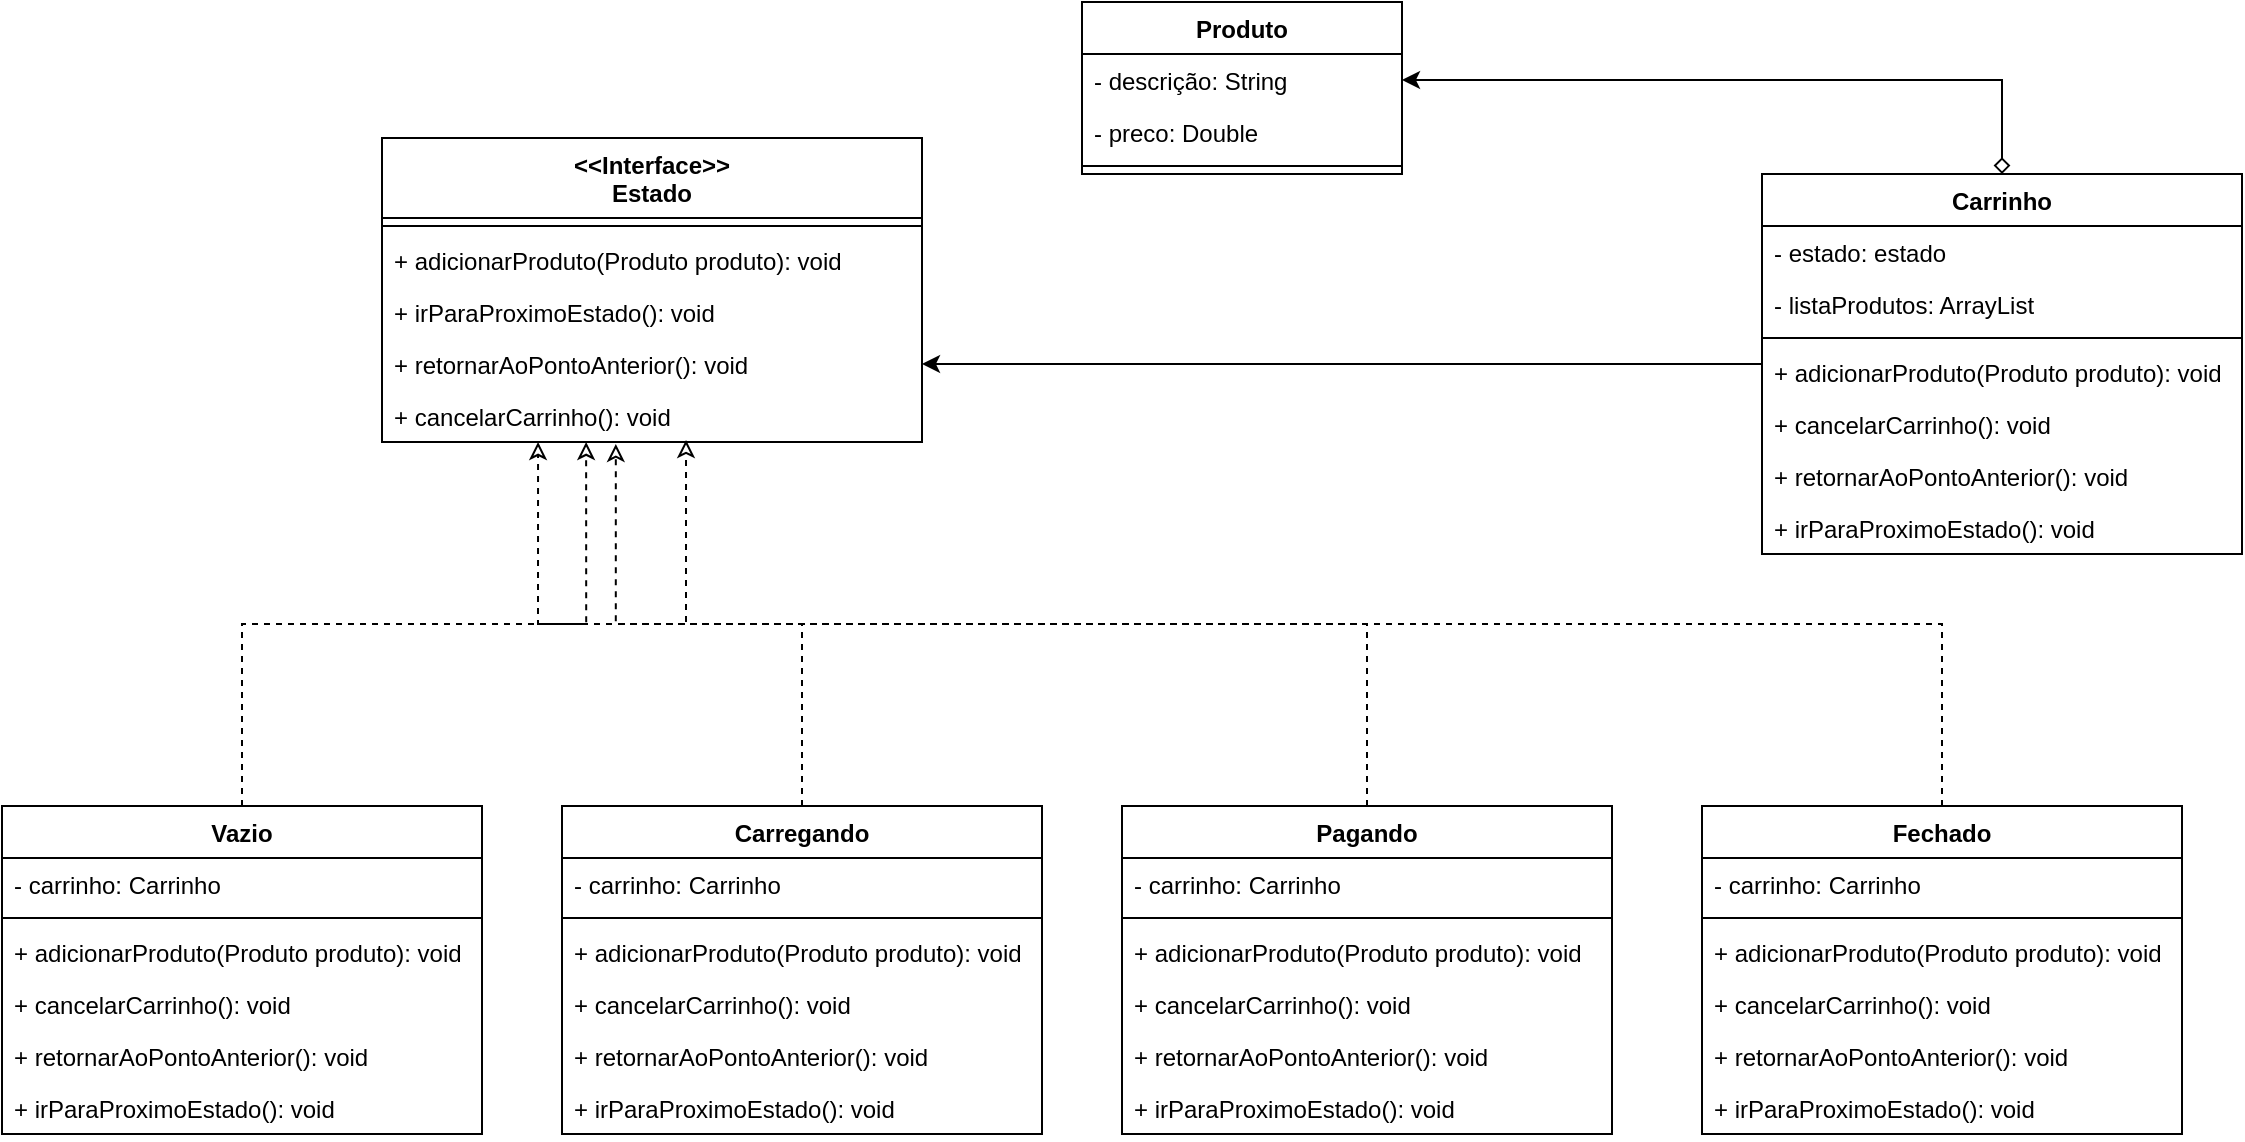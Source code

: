 <mxfile version="15.2.9" type="github">
  <diagram id="KnKrZHBrrZRrQnKBVpzU" name="Page-1">
    <mxGraphModel dx="1346" dy="580" grid="1" gridSize="10" guides="1" tooltips="1" connect="1" arrows="1" fold="1" page="1" pageScale="1" pageWidth="1169" pageHeight="827" math="0" shadow="0">
      <root>
        <mxCell id="0" />
        <mxCell id="1" parent="0" />
        <mxCell id="2u56ysRC2PjjCJJlLcjJ-60" style="edgeStyle=orthogonalEdgeStyle;rounded=0;orthogonalLoop=1;jettySize=auto;html=1;entryX=1;entryY=0.5;entryDx=0;entryDy=0;startArrow=diamond;startFill=0;" edge="1" parent="1" source="2u56ysRC2PjjCJJlLcjJ-5" target="2u56ysRC2PjjCJJlLcjJ-56">
          <mxGeometry relative="1" as="geometry" />
        </mxCell>
        <mxCell id="2u56ysRC2PjjCJJlLcjJ-61" style="edgeStyle=orthogonalEdgeStyle;rounded=0;orthogonalLoop=1;jettySize=auto;html=1;entryX=1;entryY=0.5;entryDx=0;entryDy=0;" edge="1" parent="1" source="2u56ysRC2PjjCJJlLcjJ-5" target="2u56ysRC2PjjCJJlLcjJ-18">
          <mxGeometry relative="1" as="geometry" />
        </mxCell>
        <mxCell id="2u56ysRC2PjjCJJlLcjJ-5" value="Carrinho" style="swimlane;fontStyle=1;align=center;verticalAlign=top;childLayout=stackLayout;horizontal=1;startSize=26;horizontalStack=0;resizeParent=1;resizeParentMax=0;resizeLast=0;collapsible=1;marginBottom=0;" vertex="1" parent="1">
          <mxGeometry x="1000" y="98" width="240" height="190" as="geometry" />
        </mxCell>
        <mxCell id="2u56ysRC2PjjCJJlLcjJ-6" value="- estado: estado" style="text;strokeColor=none;fillColor=none;align=left;verticalAlign=top;spacingLeft=4;spacingRight=4;overflow=hidden;rotatable=0;points=[[0,0.5],[1,0.5]];portConstraint=eastwest;" vertex="1" parent="2u56ysRC2PjjCJJlLcjJ-5">
          <mxGeometry y="26" width="240" height="26" as="geometry" />
        </mxCell>
        <mxCell id="2u56ysRC2PjjCJJlLcjJ-2" value="- listaProdutos: ArrayList" style="text;strokeColor=none;fillColor=none;align=left;verticalAlign=top;spacingLeft=4;spacingRight=4;overflow=hidden;rotatable=0;points=[[0,0.5],[1,0.5]];portConstraint=eastwest;" vertex="1" parent="2u56ysRC2PjjCJJlLcjJ-5">
          <mxGeometry y="52" width="240" height="26" as="geometry" />
        </mxCell>
        <mxCell id="2u56ysRC2PjjCJJlLcjJ-7" value="" style="line;strokeWidth=1;fillColor=none;align=left;verticalAlign=middle;spacingTop=-1;spacingLeft=3;spacingRight=3;rotatable=0;labelPosition=right;points=[];portConstraint=eastwest;" vertex="1" parent="2u56ysRC2PjjCJJlLcjJ-5">
          <mxGeometry y="78" width="240" height="8" as="geometry" />
        </mxCell>
        <mxCell id="2u56ysRC2PjjCJJlLcjJ-8" value="+ adicionarProduto(Produto produto): void" style="text;strokeColor=none;fillColor=none;align=left;verticalAlign=top;spacingLeft=4;spacingRight=4;overflow=hidden;rotatable=0;points=[[0,0.5],[1,0.5]];portConstraint=eastwest;" vertex="1" parent="2u56ysRC2PjjCJJlLcjJ-5">
          <mxGeometry y="86" width="240" height="26" as="geometry" />
        </mxCell>
        <mxCell id="2u56ysRC2PjjCJJlLcjJ-9" value="+ cancelarCarrinho(): void" style="text;strokeColor=none;fillColor=none;align=left;verticalAlign=top;spacingLeft=4;spacingRight=4;overflow=hidden;rotatable=0;points=[[0,0.5],[1,0.5]];portConstraint=eastwest;" vertex="1" parent="2u56ysRC2PjjCJJlLcjJ-5">
          <mxGeometry y="112" width="240" height="26" as="geometry" />
        </mxCell>
        <mxCell id="2u56ysRC2PjjCJJlLcjJ-10" value="+ retornarAoPontoAnterior(): void" style="text;strokeColor=none;fillColor=none;align=left;verticalAlign=top;spacingLeft=4;spacingRight=4;overflow=hidden;rotatable=0;points=[[0,0.5],[1,0.5]];portConstraint=eastwest;" vertex="1" parent="2u56ysRC2PjjCJJlLcjJ-5">
          <mxGeometry y="138" width="240" height="26" as="geometry" />
        </mxCell>
        <mxCell id="2u56ysRC2PjjCJJlLcjJ-11" value="+ irParaProximoEstado(): void" style="text;strokeColor=none;fillColor=none;align=left;verticalAlign=top;spacingLeft=4;spacingRight=4;overflow=hidden;rotatable=0;points=[[0,0.5],[1,0.5]];portConstraint=eastwest;" vertex="1" parent="2u56ysRC2PjjCJJlLcjJ-5">
          <mxGeometry y="164" width="240" height="26" as="geometry" />
        </mxCell>
        <mxCell id="2u56ysRC2PjjCJJlLcjJ-12" value="&lt;&lt;Interface&gt;&gt;&#xa;Estado" style="swimlane;fontStyle=1;align=center;verticalAlign=top;childLayout=stackLayout;horizontal=1;startSize=40;horizontalStack=0;resizeParent=1;resizeParentMax=0;resizeLast=0;collapsible=1;marginBottom=0;" vertex="1" parent="1">
          <mxGeometry x="310" y="80" width="270" height="152" as="geometry" />
        </mxCell>
        <mxCell id="2u56ysRC2PjjCJJlLcjJ-14" value="" style="line;strokeWidth=1;fillColor=none;align=left;verticalAlign=middle;spacingTop=-1;spacingLeft=3;spacingRight=3;rotatable=0;labelPosition=right;points=[];portConstraint=eastwest;" vertex="1" parent="2u56ysRC2PjjCJJlLcjJ-12">
          <mxGeometry y="40" width="270" height="8" as="geometry" />
        </mxCell>
        <mxCell id="2u56ysRC2PjjCJJlLcjJ-16" value="+ adicionarProduto(Produto produto): void" style="text;strokeColor=none;fillColor=none;align=left;verticalAlign=top;spacingLeft=4;spacingRight=4;overflow=hidden;rotatable=0;points=[[0,0.5],[1,0.5]];portConstraint=eastwest;" vertex="1" parent="2u56ysRC2PjjCJJlLcjJ-12">
          <mxGeometry y="48" width="270" height="26" as="geometry" />
        </mxCell>
        <mxCell id="2u56ysRC2PjjCJJlLcjJ-19" value="+ irParaProximoEstado(): void" style="text;strokeColor=none;fillColor=none;align=left;verticalAlign=top;spacingLeft=4;spacingRight=4;overflow=hidden;rotatable=0;points=[[0,0.5],[1,0.5]];portConstraint=eastwest;" vertex="1" parent="2u56ysRC2PjjCJJlLcjJ-12">
          <mxGeometry y="74" width="270" height="26" as="geometry" />
        </mxCell>
        <mxCell id="2u56ysRC2PjjCJJlLcjJ-18" value="+ retornarAoPontoAnterior(): void" style="text;strokeColor=none;fillColor=none;align=left;verticalAlign=top;spacingLeft=4;spacingRight=4;overflow=hidden;rotatable=0;points=[[0,0.5],[1,0.5]];portConstraint=eastwest;" vertex="1" parent="2u56ysRC2PjjCJJlLcjJ-12">
          <mxGeometry y="100" width="270" height="26" as="geometry" />
        </mxCell>
        <mxCell id="2u56ysRC2PjjCJJlLcjJ-17" value="+ cancelarCarrinho(): void" style="text;strokeColor=none;fillColor=none;align=left;verticalAlign=top;spacingLeft=4;spacingRight=4;overflow=hidden;rotatable=0;points=[[0,0.5],[1,0.5]];portConstraint=eastwest;" vertex="1" parent="2u56ysRC2PjjCJJlLcjJ-12">
          <mxGeometry y="126" width="270" height="26" as="geometry" />
        </mxCell>
        <mxCell id="2u56ysRC2PjjCJJlLcjJ-62" style="edgeStyle=orthogonalEdgeStyle;rounded=0;orthogonalLoop=1;jettySize=auto;html=1;entryX=0.378;entryY=1;entryDx=0;entryDy=0;entryPerimeter=0;startArrow=none;startFill=0;dashed=1;endArrow=classic;endFill=0;" edge="1" parent="1" source="2u56ysRC2PjjCJJlLcjJ-20" target="2u56ysRC2PjjCJJlLcjJ-17">
          <mxGeometry relative="1" as="geometry" />
        </mxCell>
        <mxCell id="2u56ysRC2PjjCJJlLcjJ-20" value="Vazio" style="swimlane;fontStyle=1;align=center;verticalAlign=top;childLayout=stackLayout;horizontal=1;startSize=26;horizontalStack=0;resizeParent=1;resizeParentMax=0;resizeLast=0;collapsible=1;marginBottom=0;" vertex="1" parent="1">
          <mxGeometry x="120" y="414" width="240" height="164" as="geometry" />
        </mxCell>
        <mxCell id="2u56ysRC2PjjCJJlLcjJ-21" value="- carrinho: Carrinho" style="text;strokeColor=none;fillColor=none;align=left;verticalAlign=top;spacingLeft=4;spacingRight=4;overflow=hidden;rotatable=0;points=[[0,0.5],[1,0.5]];portConstraint=eastwest;" vertex="1" parent="2u56ysRC2PjjCJJlLcjJ-20">
          <mxGeometry y="26" width="240" height="26" as="geometry" />
        </mxCell>
        <mxCell id="2u56ysRC2PjjCJJlLcjJ-22" value="" style="line;strokeWidth=1;fillColor=none;align=left;verticalAlign=middle;spacingTop=-1;spacingLeft=3;spacingRight=3;rotatable=0;labelPosition=right;points=[];portConstraint=eastwest;" vertex="1" parent="2u56ysRC2PjjCJJlLcjJ-20">
          <mxGeometry y="52" width="240" height="8" as="geometry" />
        </mxCell>
        <mxCell id="2u56ysRC2PjjCJJlLcjJ-39" value="+ adicionarProduto(Produto produto): void" style="text;strokeColor=none;fillColor=none;align=left;verticalAlign=top;spacingLeft=4;spacingRight=4;overflow=hidden;rotatable=0;points=[[0,0.5],[1,0.5]];portConstraint=eastwest;" vertex="1" parent="2u56ysRC2PjjCJJlLcjJ-20">
          <mxGeometry y="60" width="240" height="26" as="geometry" />
        </mxCell>
        <mxCell id="2u56ysRC2PjjCJJlLcjJ-42" value="+ cancelarCarrinho(): void" style="text;strokeColor=none;fillColor=none;align=left;verticalAlign=top;spacingLeft=4;spacingRight=4;overflow=hidden;rotatable=0;points=[[0,0.5],[1,0.5]];portConstraint=eastwest;" vertex="1" parent="2u56ysRC2PjjCJJlLcjJ-20">
          <mxGeometry y="86" width="240" height="26" as="geometry" />
        </mxCell>
        <mxCell id="2u56ysRC2PjjCJJlLcjJ-41" value="+ retornarAoPontoAnterior(): void" style="text;strokeColor=none;fillColor=none;align=left;verticalAlign=top;spacingLeft=4;spacingRight=4;overflow=hidden;rotatable=0;points=[[0,0.5],[1,0.5]];portConstraint=eastwest;" vertex="1" parent="2u56ysRC2PjjCJJlLcjJ-20">
          <mxGeometry y="112" width="240" height="26" as="geometry" />
        </mxCell>
        <mxCell id="2u56ysRC2PjjCJJlLcjJ-40" value="+ irParaProximoEstado(): void" style="text;strokeColor=none;fillColor=none;align=left;verticalAlign=top;spacingLeft=4;spacingRight=4;overflow=hidden;rotatable=0;points=[[0,0.5],[1,0.5]];portConstraint=eastwest;" vertex="1" parent="2u56ysRC2PjjCJJlLcjJ-20">
          <mxGeometry y="138" width="240" height="26" as="geometry" />
        </mxCell>
        <mxCell id="2u56ysRC2PjjCJJlLcjJ-63" style="edgeStyle=orthogonalEdgeStyle;rounded=0;orthogonalLoop=1;jettySize=auto;html=1;entryX=0.289;entryY=1;entryDx=0;entryDy=0;entryPerimeter=0;startArrow=none;startFill=0;dashed=1;endArrow=classic;endFill=0;" edge="1" parent="1" source="2u56ysRC2PjjCJJlLcjJ-24" target="2u56ysRC2PjjCJJlLcjJ-17">
          <mxGeometry relative="1" as="geometry" />
        </mxCell>
        <mxCell id="2u56ysRC2PjjCJJlLcjJ-24" value="Carregando" style="swimlane;fontStyle=1;align=center;verticalAlign=top;childLayout=stackLayout;horizontal=1;startSize=26;horizontalStack=0;resizeParent=1;resizeParentMax=0;resizeLast=0;collapsible=1;marginBottom=0;" vertex="1" parent="1">
          <mxGeometry x="400" y="414" width="240" height="164" as="geometry" />
        </mxCell>
        <mxCell id="2u56ysRC2PjjCJJlLcjJ-36" value="- carrinho: Carrinho" style="text;strokeColor=none;fillColor=none;align=left;verticalAlign=top;spacingLeft=4;spacingRight=4;overflow=hidden;rotatable=0;points=[[0,0.5],[1,0.5]];portConstraint=eastwest;" vertex="1" parent="2u56ysRC2PjjCJJlLcjJ-24">
          <mxGeometry y="26" width="240" height="26" as="geometry" />
        </mxCell>
        <mxCell id="2u56ysRC2PjjCJJlLcjJ-26" value="" style="line;strokeWidth=1;fillColor=none;align=left;verticalAlign=middle;spacingTop=-1;spacingLeft=3;spacingRight=3;rotatable=0;labelPosition=right;points=[];portConstraint=eastwest;" vertex="1" parent="2u56ysRC2PjjCJJlLcjJ-24">
          <mxGeometry y="52" width="240" height="8" as="geometry" />
        </mxCell>
        <mxCell id="2u56ysRC2PjjCJJlLcjJ-43" value="+ adicionarProduto(Produto produto): void" style="text;strokeColor=none;fillColor=none;align=left;verticalAlign=top;spacingLeft=4;spacingRight=4;overflow=hidden;rotatable=0;points=[[0,0.5],[1,0.5]];portConstraint=eastwest;" vertex="1" parent="2u56ysRC2PjjCJJlLcjJ-24">
          <mxGeometry y="60" width="240" height="26" as="geometry" />
        </mxCell>
        <mxCell id="2u56ysRC2PjjCJJlLcjJ-46" value="+ cancelarCarrinho(): void" style="text;strokeColor=none;fillColor=none;align=left;verticalAlign=top;spacingLeft=4;spacingRight=4;overflow=hidden;rotatable=0;points=[[0,0.5],[1,0.5]];portConstraint=eastwest;" vertex="1" parent="2u56ysRC2PjjCJJlLcjJ-24">
          <mxGeometry y="86" width="240" height="26" as="geometry" />
        </mxCell>
        <mxCell id="2u56ysRC2PjjCJJlLcjJ-45" value="+ retornarAoPontoAnterior(): void" style="text;strokeColor=none;fillColor=none;align=left;verticalAlign=top;spacingLeft=4;spacingRight=4;overflow=hidden;rotatable=0;points=[[0,0.5],[1,0.5]];portConstraint=eastwest;" vertex="1" parent="2u56ysRC2PjjCJJlLcjJ-24">
          <mxGeometry y="112" width="240" height="26" as="geometry" />
        </mxCell>
        <mxCell id="2u56ysRC2PjjCJJlLcjJ-44" value="+ irParaProximoEstado(): void" style="text;strokeColor=none;fillColor=none;align=left;verticalAlign=top;spacingLeft=4;spacingRight=4;overflow=hidden;rotatable=0;points=[[0,0.5],[1,0.5]];portConstraint=eastwest;" vertex="1" parent="2u56ysRC2PjjCJJlLcjJ-24">
          <mxGeometry y="138" width="240" height="26" as="geometry" />
        </mxCell>
        <mxCell id="2u56ysRC2PjjCJJlLcjJ-64" style="edgeStyle=orthogonalEdgeStyle;rounded=0;orthogonalLoop=1;jettySize=auto;html=1;entryX=0.433;entryY=1.038;entryDx=0;entryDy=0;entryPerimeter=0;startArrow=none;startFill=0;dashed=1;endArrow=classic;endFill=0;" edge="1" parent="1" source="2u56ysRC2PjjCJJlLcjJ-28" target="2u56ysRC2PjjCJJlLcjJ-17">
          <mxGeometry relative="1" as="geometry" />
        </mxCell>
        <mxCell id="2u56ysRC2PjjCJJlLcjJ-28" value="Pagando" style="swimlane;fontStyle=1;align=center;verticalAlign=top;childLayout=stackLayout;horizontal=1;startSize=26;horizontalStack=0;resizeParent=1;resizeParentMax=0;resizeLast=0;collapsible=1;marginBottom=0;" vertex="1" parent="1">
          <mxGeometry x="680" y="414" width="245" height="164" as="geometry" />
        </mxCell>
        <mxCell id="2u56ysRC2PjjCJJlLcjJ-37" value="- carrinho: Carrinho" style="text;strokeColor=none;fillColor=none;align=left;verticalAlign=top;spacingLeft=4;spacingRight=4;overflow=hidden;rotatable=0;points=[[0,0.5],[1,0.5]];portConstraint=eastwest;" vertex="1" parent="2u56ysRC2PjjCJJlLcjJ-28">
          <mxGeometry y="26" width="245" height="26" as="geometry" />
        </mxCell>
        <mxCell id="2u56ysRC2PjjCJJlLcjJ-30" value="" style="line;strokeWidth=1;fillColor=none;align=left;verticalAlign=middle;spacingTop=-1;spacingLeft=3;spacingRight=3;rotatable=0;labelPosition=right;points=[];portConstraint=eastwest;" vertex="1" parent="2u56ysRC2PjjCJJlLcjJ-28">
          <mxGeometry y="52" width="245" height="8" as="geometry" />
        </mxCell>
        <mxCell id="2u56ysRC2PjjCJJlLcjJ-47" value="+ adicionarProduto(Produto produto): void" style="text;strokeColor=none;fillColor=none;align=left;verticalAlign=top;spacingLeft=4;spacingRight=4;overflow=hidden;rotatable=0;points=[[0,0.5],[1,0.5]];portConstraint=eastwest;" vertex="1" parent="2u56ysRC2PjjCJJlLcjJ-28">
          <mxGeometry y="60" width="245" height="26" as="geometry" />
        </mxCell>
        <mxCell id="2u56ysRC2PjjCJJlLcjJ-50" value="+ cancelarCarrinho(): void" style="text;strokeColor=none;fillColor=none;align=left;verticalAlign=top;spacingLeft=4;spacingRight=4;overflow=hidden;rotatable=0;points=[[0,0.5],[1,0.5]];portConstraint=eastwest;" vertex="1" parent="2u56ysRC2PjjCJJlLcjJ-28">
          <mxGeometry y="86" width="245" height="26" as="geometry" />
        </mxCell>
        <mxCell id="2u56ysRC2PjjCJJlLcjJ-49" value="+ retornarAoPontoAnterior(): void" style="text;strokeColor=none;fillColor=none;align=left;verticalAlign=top;spacingLeft=4;spacingRight=4;overflow=hidden;rotatable=0;points=[[0,0.5],[1,0.5]];portConstraint=eastwest;" vertex="1" parent="2u56ysRC2PjjCJJlLcjJ-28">
          <mxGeometry y="112" width="245" height="26" as="geometry" />
        </mxCell>
        <mxCell id="2u56ysRC2PjjCJJlLcjJ-48" value="+ irParaProximoEstado(): void" style="text;strokeColor=none;fillColor=none;align=left;verticalAlign=top;spacingLeft=4;spacingRight=4;overflow=hidden;rotatable=0;points=[[0,0.5],[1,0.5]];portConstraint=eastwest;" vertex="1" parent="2u56ysRC2PjjCJJlLcjJ-28">
          <mxGeometry y="138" width="245" height="26" as="geometry" />
        </mxCell>
        <mxCell id="2u56ysRC2PjjCJJlLcjJ-65" style="edgeStyle=orthogonalEdgeStyle;rounded=0;orthogonalLoop=1;jettySize=auto;html=1;entryX=0.563;entryY=0.962;entryDx=0;entryDy=0;entryPerimeter=0;startArrow=none;startFill=0;dashed=1;endArrow=classic;endFill=0;" edge="1" parent="1" source="2u56ysRC2PjjCJJlLcjJ-32" target="2u56ysRC2PjjCJJlLcjJ-17">
          <mxGeometry relative="1" as="geometry" />
        </mxCell>
        <mxCell id="2u56ysRC2PjjCJJlLcjJ-32" value="Fechado" style="swimlane;fontStyle=1;align=center;verticalAlign=top;childLayout=stackLayout;horizontal=1;startSize=26;horizontalStack=0;resizeParent=1;resizeParentMax=0;resizeLast=0;collapsible=1;marginBottom=0;" vertex="1" parent="1">
          <mxGeometry x="970" y="414" width="240" height="164" as="geometry" />
        </mxCell>
        <mxCell id="2u56ysRC2PjjCJJlLcjJ-38" value="- carrinho: Carrinho" style="text;strokeColor=none;fillColor=none;align=left;verticalAlign=top;spacingLeft=4;spacingRight=4;overflow=hidden;rotatable=0;points=[[0,0.5],[1,0.5]];portConstraint=eastwest;" vertex="1" parent="2u56ysRC2PjjCJJlLcjJ-32">
          <mxGeometry y="26" width="240" height="26" as="geometry" />
        </mxCell>
        <mxCell id="2u56ysRC2PjjCJJlLcjJ-34" value="" style="line;strokeWidth=1;fillColor=none;align=left;verticalAlign=middle;spacingTop=-1;spacingLeft=3;spacingRight=3;rotatable=0;labelPosition=right;points=[];portConstraint=eastwest;" vertex="1" parent="2u56ysRC2PjjCJJlLcjJ-32">
          <mxGeometry y="52" width="240" height="8" as="geometry" />
        </mxCell>
        <mxCell id="2u56ysRC2PjjCJJlLcjJ-51" value="+ adicionarProduto(Produto produto): void" style="text;strokeColor=none;fillColor=none;align=left;verticalAlign=top;spacingLeft=4;spacingRight=4;overflow=hidden;rotatable=0;points=[[0,0.5],[1,0.5]];portConstraint=eastwest;" vertex="1" parent="2u56ysRC2PjjCJJlLcjJ-32">
          <mxGeometry y="60" width="240" height="26" as="geometry" />
        </mxCell>
        <mxCell id="2u56ysRC2PjjCJJlLcjJ-54" value="+ cancelarCarrinho(): void" style="text;strokeColor=none;fillColor=none;align=left;verticalAlign=top;spacingLeft=4;spacingRight=4;overflow=hidden;rotatable=0;points=[[0,0.5],[1,0.5]];portConstraint=eastwest;" vertex="1" parent="2u56ysRC2PjjCJJlLcjJ-32">
          <mxGeometry y="86" width="240" height="26" as="geometry" />
        </mxCell>
        <mxCell id="2u56ysRC2PjjCJJlLcjJ-53" value="+ retornarAoPontoAnterior(): void" style="text;strokeColor=none;fillColor=none;align=left;verticalAlign=top;spacingLeft=4;spacingRight=4;overflow=hidden;rotatable=0;points=[[0,0.5],[1,0.5]];portConstraint=eastwest;" vertex="1" parent="2u56ysRC2PjjCJJlLcjJ-32">
          <mxGeometry y="112" width="240" height="26" as="geometry" />
        </mxCell>
        <mxCell id="2u56ysRC2PjjCJJlLcjJ-52" value="+ irParaProximoEstado(): void" style="text;strokeColor=none;fillColor=none;align=left;verticalAlign=top;spacingLeft=4;spacingRight=4;overflow=hidden;rotatable=0;points=[[0,0.5],[1,0.5]];portConstraint=eastwest;" vertex="1" parent="2u56ysRC2PjjCJJlLcjJ-32">
          <mxGeometry y="138" width="240" height="26" as="geometry" />
        </mxCell>
        <mxCell id="2u56ysRC2PjjCJJlLcjJ-55" value="Produto" style="swimlane;fontStyle=1;align=center;verticalAlign=top;childLayout=stackLayout;horizontal=1;startSize=26;horizontalStack=0;resizeParent=1;resizeParentMax=0;resizeLast=0;collapsible=1;marginBottom=0;" vertex="1" parent="1">
          <mxGeometry x="660" y="12" width="160" height="86" as="geometry" />
        </mxCell>
        <mxCell id="2u56ysRC2PjjCJJlLcjJ-56" value="- descrição: String" style="text;strokeColor=none;fillColor=none;align=left;verticalAlign=top;spacingLeft=4;spacingRight=4;overflow=hidden;rotatable=0;points=[[0,0.5],[1,0.5]];portConstraint=eastwest;" vertex="1" parent="2u56ysRC2PjjCJJlLcjJ-55">
          <mxGeometry y="26" width="160" height="26" as="geometry" />
        </mxCell>
        <mxCell id="2u56ysRC2PjjCJJlLcjJ-59" value="- preco: Double" style="text;strokeColor=none;fillColor=none;align=left;verticalAlign=top;spacingLeft=4;spacingRight=4;overflow=hidden;rotatable=0;points=[[0,0.5],[1,0.5]];portConstraint=eastwest;" vertex="1" parent="2u56ysRC2PjjCJJlLcjJ-55">
          <mxGeometry y="52" width="160" height="26" as="geometry" />
        </mxCell>
        <mxCell id="2u56ysRC2PjjCJJlLcjJ-57" value="" style="line;strokeWidth=1;fillColor=none;align=left;verticalAlign=middle;spacingTop=-1;spacingLeft=3;spacingRight=3;rotatable=0;labelPosition=right;points=[];portConstraint=eastwest;" vertex="1" parent="2u56ysRC2PjjCJJlLcjJ-55">
          <mxGeometry y="78" width="160" height="8" as="geometry" />
        </mxCell>
      </root>
    </mxGraphModel>
  </diagram>
</mxfile>
